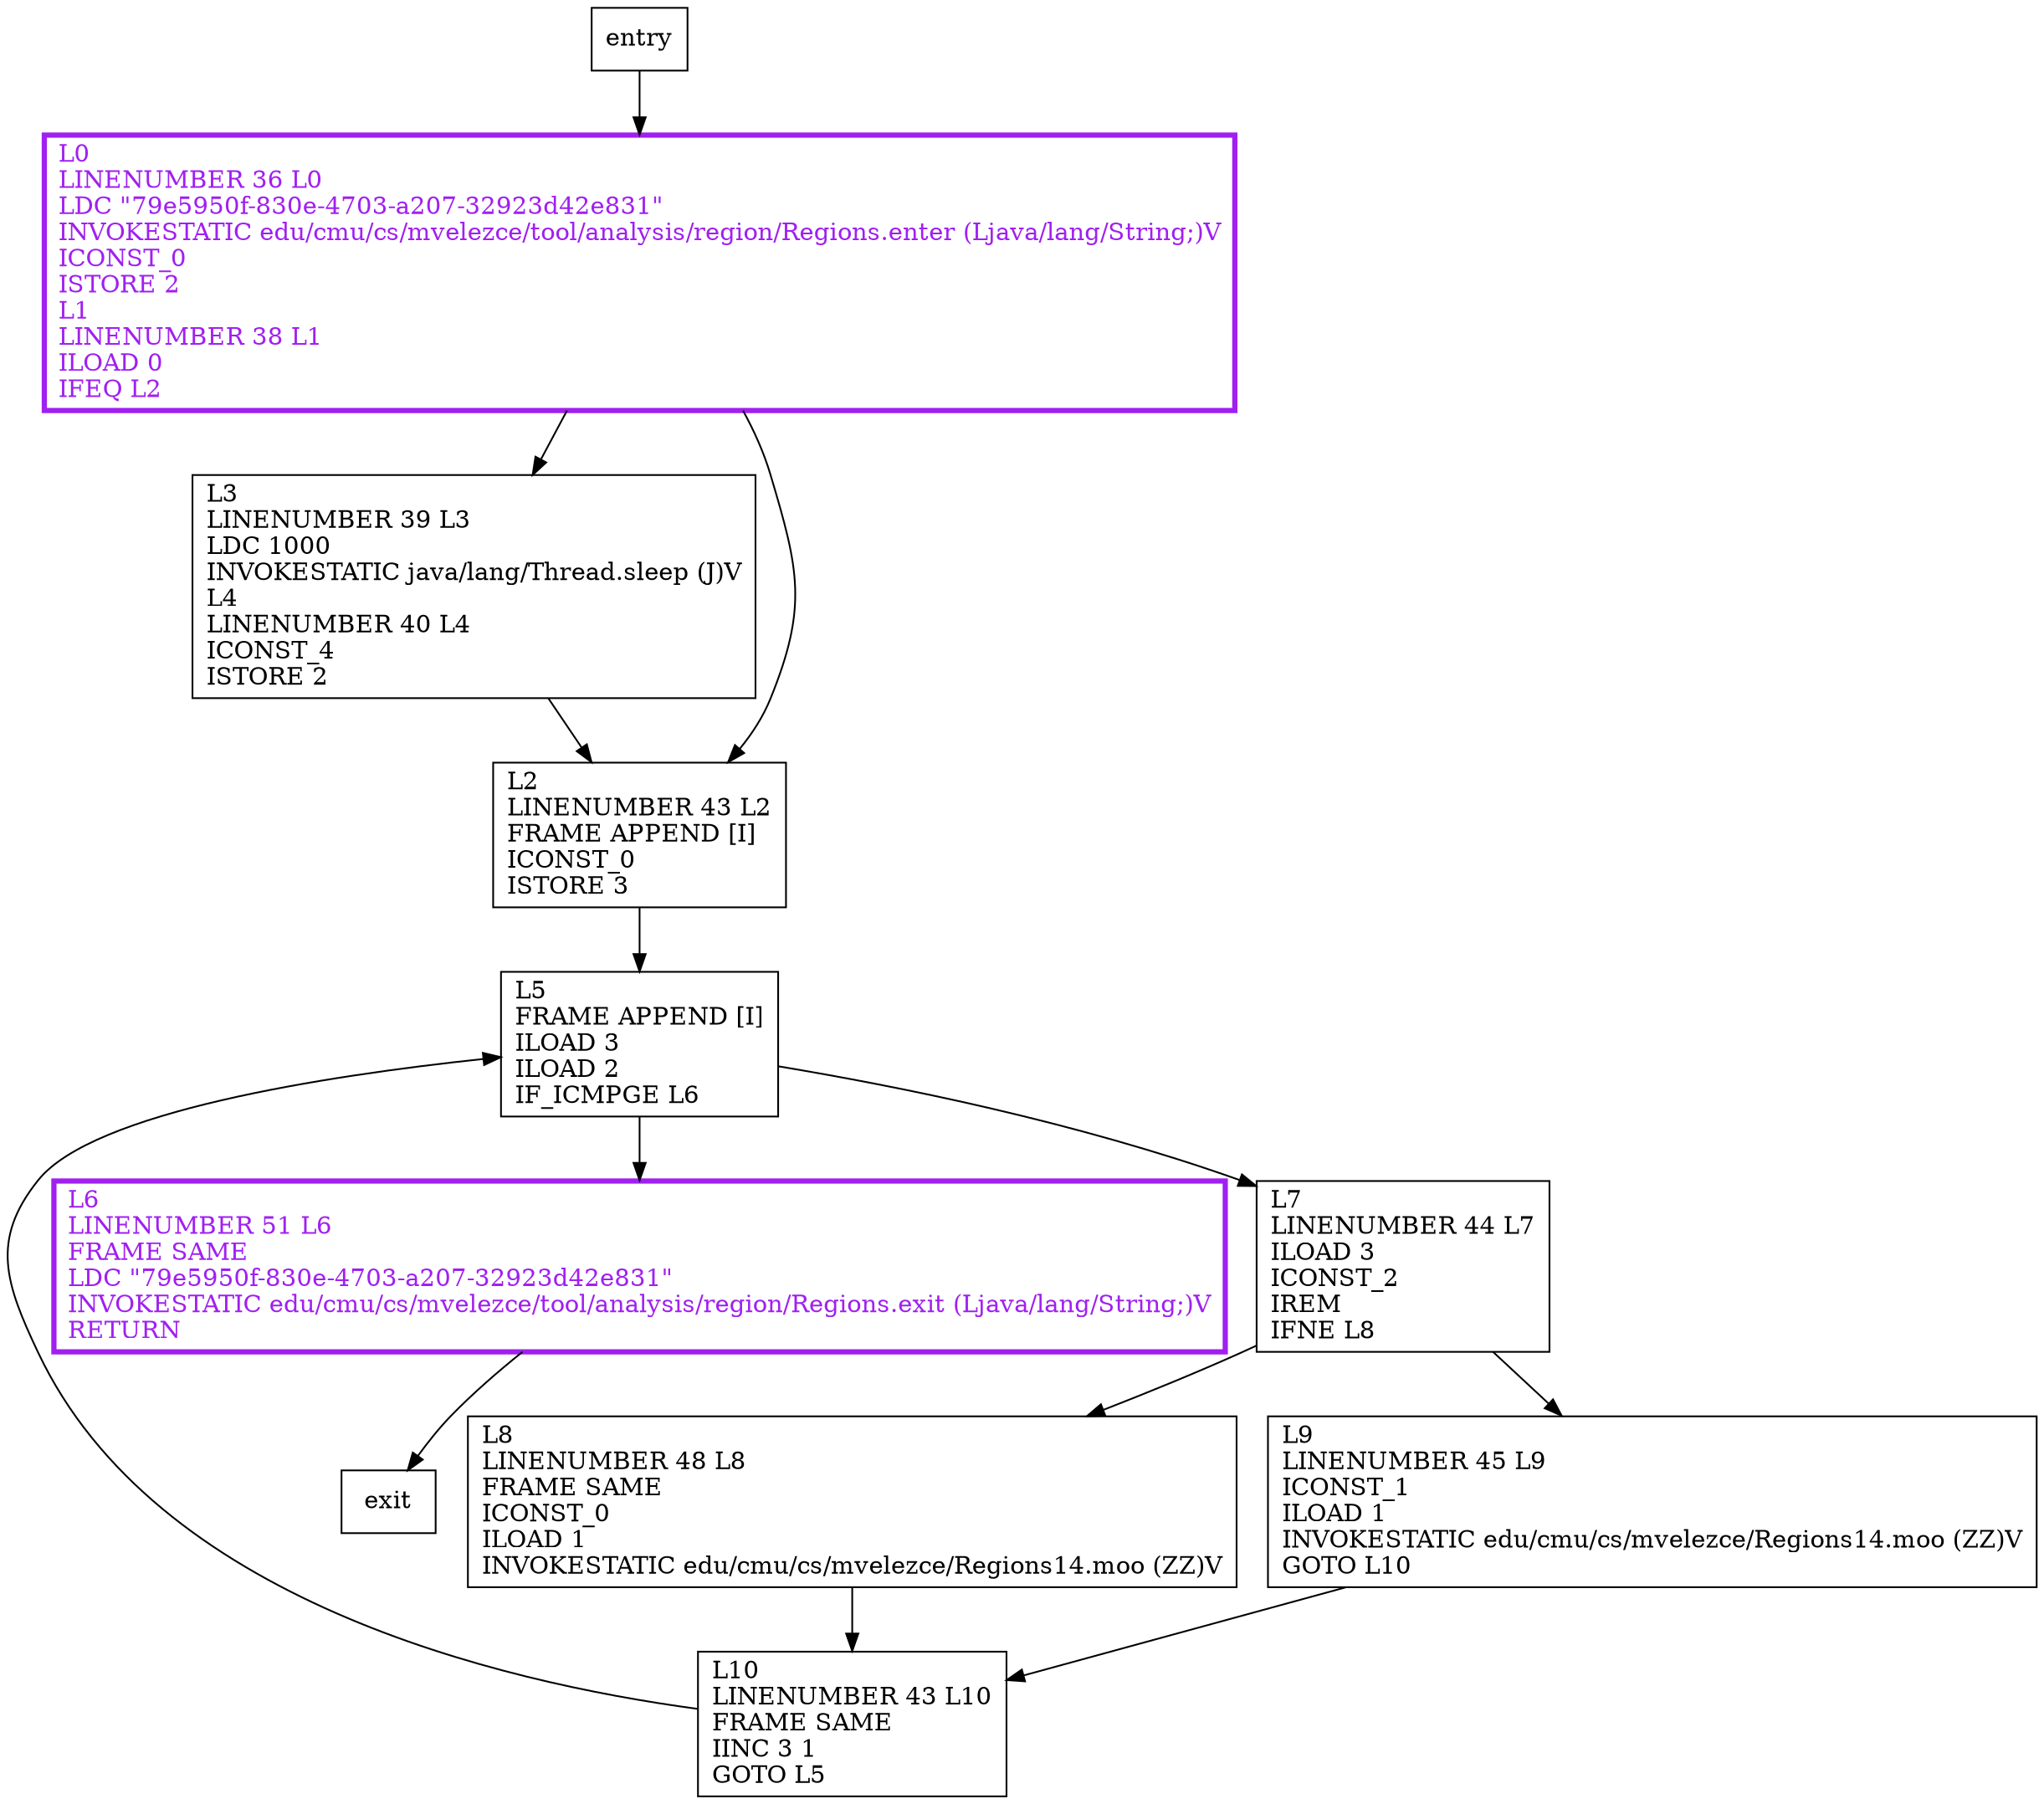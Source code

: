 digraph foo {
node [shape=record];
250016981 [label="L6\lLINENUMBER 51 L6\lFRAME SAME\lLDC \"79e5950f-830e-4703-a207-32923d42e831\"\lINVOKESTATIC edu/cmu/cs/mvelezce/tool/analysis/region/Regions.exit (Ljava/lang/String;)V\lRETURN\l"];
1266524083 [label="L8\lLINENUMBER 48 L8\lFRAME SAME\lICONST_0\lILOAD 1\lINVOKESTATIC edu/cmu/cs/mvelezce/Regions14.moo (ZZ)V\l"];
503617422 [label="L9\lLINENUMBER 45 L9\lICONST_1\lILOAD 1\lINVOKESTATIC edu/cmu/cs/mvelezce/Regions14.moo (ZZ)V\lGOTO L10\l"];
1325618687 [label="L3\lLINENUMBER 39 L3\lLDC 1000\lINVOKESTATIC java/lang/Thread.sleep (J)V\lL4\lLINENUMBER 40 L4\lICONST_4\lISTORE 2\l"];
994449773 [label="L0\lLINENUMBER 36 L0\lLDC \"79e5950f-830e-4703-a207-32923d42e831\"\lINVOKESTATIC edu/cmu/cs/mvelezce/tool/analysis/region/Regions.enter (Ljava/lang/String;)V\lICONST_0\lISTORE 2\lL1\lLINENUMBER 38 L1\lILOAD 0\lIFEQ L2\l"];
670931143 [label="L10\lLINENUMBER 43 L10\lFRAME SAME\lIINC 3 1\lGOTO L5\l"];
90183957 [label="L7\lLINENUMBER 44 L7\lILOAD 3\lICONST_2\lIREM\lIFNE L8\l"];
121191759 [label="L2\lLINENUMBER 43 L2\lFRAME APPEND [I]\lICONST_0\lISTORE 3\l"];
584091036 [label="L5\lFRAME APPEND [I]\lILOAD 3\lILOAD 2\lIF_ICMPGE L6\l"];
entry;
exit;
entry -> 994449773;
250016981 -> exit;
1266524083 -> 670931143;
503617422 -> 670931143;
1325618687 -> 121191759;
994449773 -> 1325618687;
994449773 -> 121191759;
670931143 -> 584091036;
90183957 -> 1266524083;
90183957 -> 503617422;
121191759 -> 584091036;
584091036 -> 250016981;
584091036 -> 90183957;
250016981[fontcolor="purple", penwidth=3, color="purple"];
994449773[fontcolor="purple", penwidth=3, color="purple"];
}
